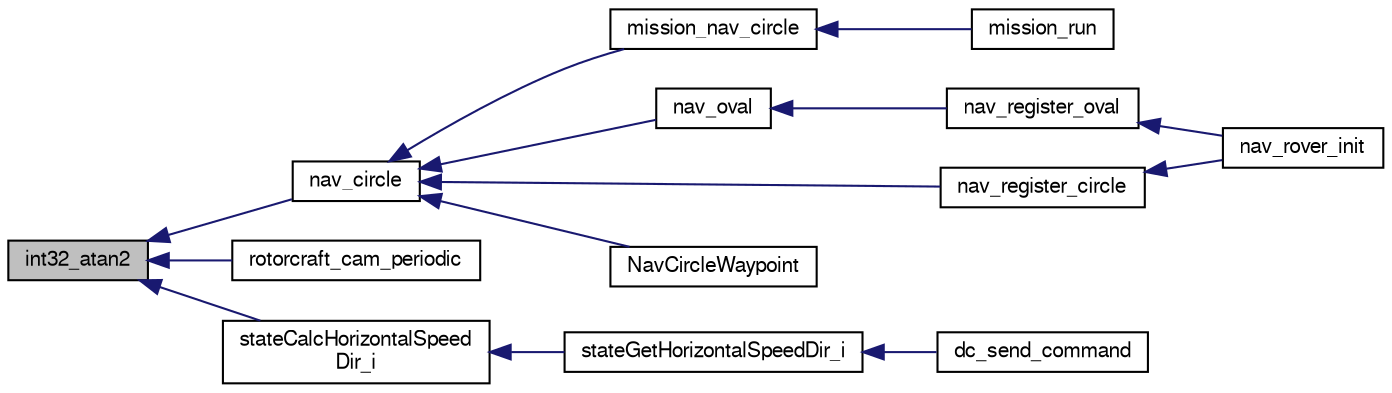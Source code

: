 digraph "int32_atan2"
{
  edge [fontname="FreeSans",fontsize="10",labelfontname="FreeSans",labelfontsize="10"];
  node [fontname="FreeSans",fontsize="10",shape=record];
  rankdir="LR";
  Node1 [label="int32_atan2",height=0.2,width=0.4,color="black", fillcolor="grey75", style="filled", fontcolor="black"];
  Node1 -> Node2 [dir="back",color="midnightblue",fontsize="10",style="solid",fontname="FreeSans"];
  Node2 [label="nav_circle",height=0.2,width=0.4,color="black", fillcolor="white", style="filled",URL="$rotorcraft_2navigation_8h.html#a36cb2df1c3d4dfeee909f2ebc8b38d64"];
  Node2 -> Node3 [dir="back",color="midnightblue",fontsize="10",style="solid",fontname="FreeSans"];
  Node3 [label="mission_nav_circle",height=0.2,width=0.4,color="black", fillcolor="white", style="filled",URL="$mission__rotorcraft__nav_8c.html#a5899bf656828651c84b775c17f270bb2",tooltip="Navigation function on a circle. "];
  Node3 -> Node4 [dir="back",color="midnightblue",fontsize="10",style="solid",fontname="FreeSans"];
  Node4 [label="mission_run",height=0.2,width=0.4,color="black", fillcolor="white", style="filled",URL="$mission__rotorcraft__nav_8c.html#a77c170761e804706933b8eccce1e93ea",tooltip="Run mission. "];
  Node2 -> Node5 [dir="back",color="midnightblue",fontsize="10",style="solid",fontname="FreeSans"];
  Node5 [label="nav_oval",height=0.2,width=0.4,color="black", fillcolor="white", style="filled",URL="$rotorcraft_2navigation_8c.html#ae660519c2f89e1c5f9aac7877f1e46e6",tooltip="Navigation along a figure O. "];
  Node5 -> Node6 [dir="back",color="midnightblue",fontsize="10",style="solid",fontname="FreeSans"];
  Node6 [label="nav_register_oval",height=0.2,width=0.4,color="black", fillcolor="white", style="filled",URL="$rover_2navigation_8h.html#af495131c9e74de9b78173144cda2574c"];
  Node6 -> Node7 [dir="back",color="midnightblue",fontsize="10",style="solid",fontname="FreeSans"];
  Node7 [label="nav_rover_init",height=0.2,width=0.4,color="black", fillcolor="white", style="filled",URL="$nav__rover__base_8h.html#a7dbbfec5c5db9defc4309d2a6cb092b4",tooltip="Init and register nav functions. "];
  Node2 -> Node8 [dir="back",color="midnightblue",fontsize="10",style="solid",fontname="FreeSans"];
  Node8 [label="nav_register_circle",height=0.2,width=0.4,color="black", fillcolor="white", style="filled",URL="$rover_2navigation_8h.html#aceb147e5f4a4f8502edfc3f1d59d925d"];
  Node8 -> Node7 [dir="back",color="midnightblue",fontsize="10",style="solid",fontname="FreeSans"];
  Node2 -> Node9 [dir="back",color="midnightblue",fontsize="10",style="solid",fontname="FreeSans"];
  Node9 [label="NavCircleWaypoint",height=0.2,width=0.4,color="black", fillcolor="white", style="filled",URL="$rotorcraft_2navigation_8h.html#accb3c51973fb17006df7ff3c58c13424"];
  Node1 -> Node10 [dir="back",color="midnightblue",fontsize="10",style="solid",fontname="FreeSans"];
  Node10 [label="rotorcraft_cam_periodic",height=0.2,width=0.4,color="black", fillcolor="white", style="filled",URL="$rotorcraft__cam_8h.html#a64fb59f54ef1b4ddcec941fbe4cb8d9e"];
  Node1 -> Node11 [dir="back",color="midnightblue",fontsize="10",style="solid",fontname="FreeSans"];
  Node11 [label="stateCalcHorizontalSpeed\lDir_i",height=0.2,width=0.4,color="black", fillcolor="white", style="filled",URL="$group__state__velocity.html#ga616679a87131f44dd89c8357cb318366"];
  Node11 -> Node12 [dir="back",color="midnightblue",fontsize="10",style="solid",fontname="FreeSans"];
  Node12 [label="stateGetHorizontalSpeedDir_i",height=0.2,width=0.4,color="black", fillcolor="white", style="filled",URL="$group__state__velocity.html#gaa247fba357f843268c6dd61a4cc0a7e9",tooltip="Get dir of horizontal ground speed (int). "];
  Node12 -> Node13 [dir="back",color="midnightblue",fontsize="10",style="solid",fontname="FreeSans"];
  Node13 [label="dc_send_command",height=0.2,width=0.4,color="black", fillcolor="white", style="filled",URL="$uart__cam__ctrl_8c.html#a833f16388be36136f5d7d173200d5e95",tooltip="Send Command To Camera. "];
}
